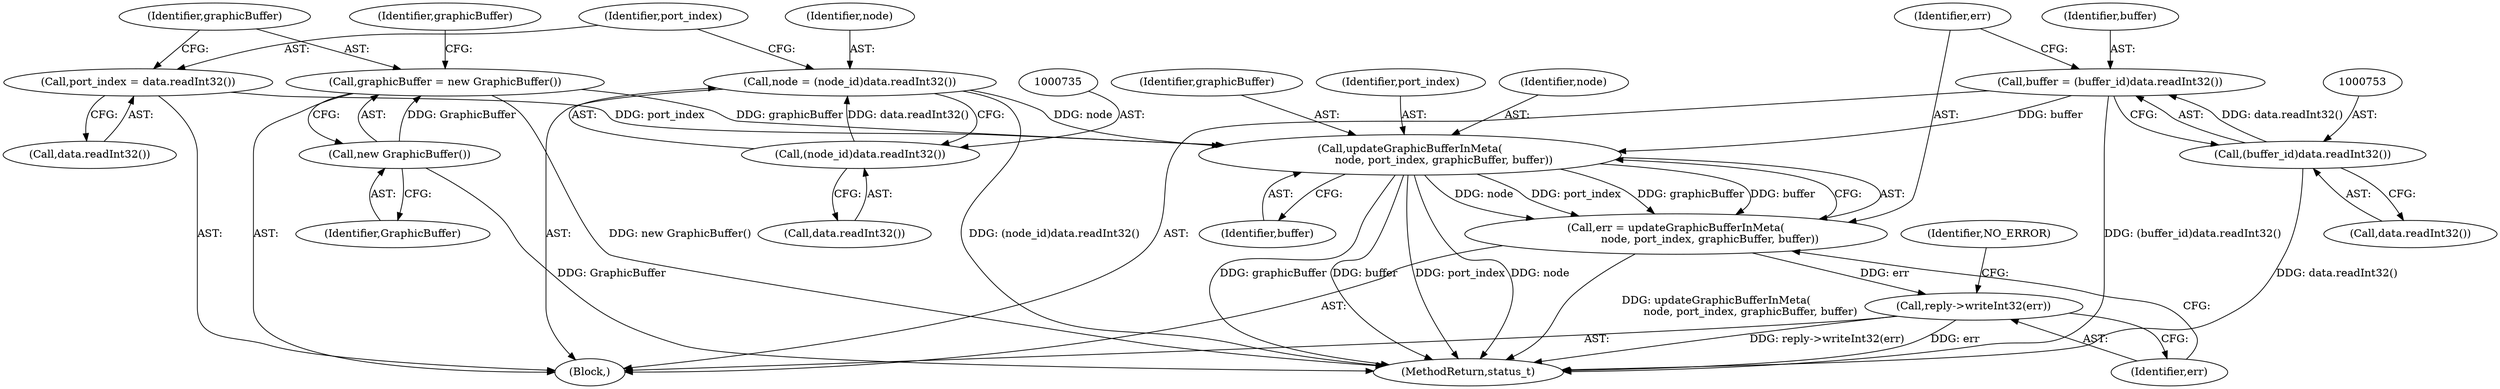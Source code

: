 digraph "0_Android_0bb5ced60304da7f61478ffd359e7ba65d72f181@API" {
"1000758" [label="(Call,updateGraphicBufferInMeta(\n                    node, port_index, graphicBuffer, buffer))"];
"1000732" [label="(Call,node = (node_id)data.readInt32())"];
"1000734" [label="(Call,(node_id)data.readInt32())"];
"1000738" [label="(Call,port_index = data.readInt32())"];
"1000742" [label="(Call,graphicBuffer = new GraphicBuffer())"];
"1000744" [label="(Call,new GraphicBuffer())"];
"1000750" [label="(Call,buffer = (buffer_id)data.readInt32())"];
"1000752" [label="(Call,(buffer_id)data.readInt32())"];
"1000756" [label="(Call,err = updateGraphicBufferInMeta(\n                    node, port_index, graphicBuffer, buffer))"];
"1000763" [label="(Call,reply->writeInt32(err))"];
"1000739" [label="(Identifier,port_index)"];
"1000763" [label="(Call,reply->writeInt32(err))"];
"1000743" [label="(Identifier,graphicBuffer)"];
"1000758" [label="(Call,updateGraphicBufferInMeta(\n                    node, port_index, graphicBuffer, buffer))"];
"1000756" [label="(Call,err = updateGraphicBufferInMeta(\n                    node, port_index, graphicBuffer, buffer))"];
"1001337" [label="(MethodReturn,status_t)"];
"1000760" [label="(Identifier,port_index)"];
"1000759" [label="(Identifier,node)"];
"1000745" [label="(Identifier,GraphicBuffer)"];
"1000766" [label="(Identifier,NO_ERROR)"];
"1000734" [label="(Call,(node_id)data.readInt32())"];
"1000762" [label="(Identifier,buffer)"];
"1000736" [label="(Call,data.readInt32())"];
"1000744" [label="(Call,new GraphicBuffer())"];
"1000754" [label="(Call,data.readInt32())"];
"1000750" [label="(Call,buffer = (buffer_id)data.readInt32())"];
"1000738" [label="(Call,port_index = data.readInt32())"];
"1000757" [label="(Identifier,err)"];
"1000751" [label="(Identifier,buffer)"];
"1000740" [label="(Call,data.readInt32())"];
"1000764" [label="(Identifier,err)"];
"1000726" [label="(Block,)"];
"1000761" [label="(Identifier,graphicBuffer)"];
"1000732" [label="(Call,node = (node_id)data.readInt32())"];
"1000752" [label="(Call,(buffer_id)data.readInt32())"];
"1000748" [label="(Identifier,graphicBuffer)"];
"1000742" [label="(Call,graphicBuffer = new GraphicBuffer())"];
"1000733" [label="(Identifier,node)"];
"1000758" -> "1000756"  [label="AST: "];
"1000758" -> "1000762"  [label="CFG: "];
"1000759" -> "1000758"  [label="AST: "];
"1000760" -> "1000758"  [label="AST: "];
"1000761" -> "1000758"  [label="AST: "];
"1000762" -> "1000758"  [label="AST: "];
"1000756" -> "1000758"  [label="CFG: "];
"1000758" -> "1001337"  [label="DDG: buffer"];
"1000758" -> "1001337"  [label="DDG: port_index"];
"1000758" -> "1001337"  [label="DDG: node"];
"1000758" -> "1001337"  [label="DDG: graphicBuffer"];
"1000758" -> "1000756"  [label="DDG: node"];
"1000758" -> "1000756"  [label="DDG: port_index"];
"1000758" -> "1000756"  [label="DDG: graphicBuffer"];
"1000758" -> "1000756"  [label="DDG: buffer"];
"1000732" -> "1000758"  [label="DDG: node"];
"1000738" -> "1000758"  [label="DDG: port_index"];
"1000742" -> "1000758"  [label="DDG: graphicBuffer"];
"1000750" -> "1000758"  [label="DDG: buffer"];
"1000732" -> "1000726"  [label="AST: "];
"1000732" -> "1000734"  [label="CFG: "];
"1000733" -> "1000732"  [label="AST: "];
"1000734" -> "1000732"  [label="AST: "];
"1000739" -> "1000732"  [label="CFG: "];
"1000732" -> "1001337"  [label="DDG: (node_id)data.readInt32()"];
"1000734" -> "1000732"  [label="DDG: data.readInt32()"];
"1000734" -> "1000736"  [label="CFG: "];
"1000735" -> "1000734"  [label="AST: "];
"1000736" -> "1000734"  [label="AST: "];
"1000738" -> "1000726"  [label="AST: "];
"1000738" -> "1000740"  [label="CFG: "];
"1000739" -> "1000738"  [label="AST: "];
"1000740" -> "1000738"  [label="AST: "];
"1000743" -> "1000738"  [label="CFG: "];
"1000742" -> "1000726"  [label="AST: "];
"1000742" -> "1000744"  [label="CFG: "];
"1000743" -> "1000742"  [label="AST: "];
"1000744" -> "1000742"  [label="AST: "];
"1000748" -> "1000742"  [label="CFG: "];
"1000742" -> "1001337"  [label="DDG: new GraphicBuffer()"];
"1000744" -> "1000742"  [label="DDG: GraphicBuffer"];
"1000744" -> "1000745"  [label="CFG: "];
"1000745" -> "1000744"  [label="AST: "];
"1000744" -> "1001337"  [label="DDG: GraphicBuffer"];
"1000750" -> "1000726"  [label="AST: "];
"1000750" -> "1000752"  [label="CFG: "];
"1000751" -> "1000750"  [label="AST: "];
"1000752" -> "1000750"  [label="AST: "];
"1000757" -> "1000750"  [label="CFG: "];
"1000750" -> "1001337"  [label="DDG: (buffer_id)data.readInt32()"];
"1000752" -> "1000750"  [label="DDG: data.readInt32()"];
"1000752" -> "1000754"  [label="CFG: "];
"1000753" -> "1000752"  [label="AST: "];
"1000754" -> "1000752"  [label="AST: "];
"1000752" -> "1001337"  [label="DDG: data.readInt32()"];
"1000756" -> "1000726"  [label="AST: "];
"1000757" -> "1000756"  [label="AST: "];
"1000764" -> "1000756"  [label="CFG: "];
"1000756" -> "1001337"  [label="DDG: updateGraphicBufferInMeta(\n                    node, port_index, graphicBuffer, buffer)"];
"1000756" -> "1000763"  [label="DDG: err"];
"1000763" -> "1000726"  [label="AST: "];
"1000763" -> "1000764"  [label="CFG: "];
"1000764" -> "1000763"  [label="AST: "];
"1000766" -> "1000763"  [label="CFG: "];
"1000763" -> "1001337"  [label="DDG: reply->writeInt32(err)"];
"1000763" -> "1001337"  [label="DDG: err"];
}
